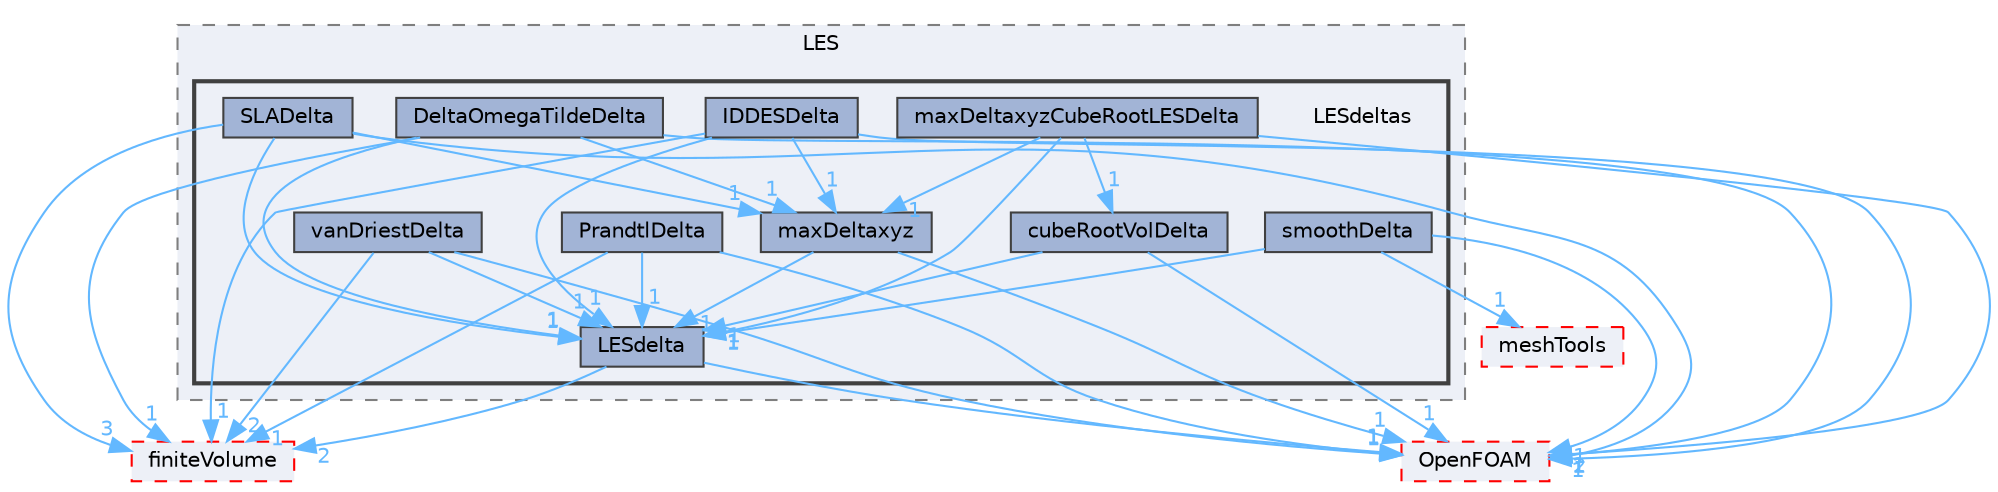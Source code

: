 digraph "src/TurbulenceModels/turbulenceModels/LES/LESdeltas"
{
 // LATEX_PDF_SIZE
  bgcolor="transparent";
  edge [fontname=Helvetica,fontsize=10,labelfontname=Helvetica,labelfontsize=10];
  node [fontname=Helvetica,fontsize=10,shape=box,height=0.2,width=0.4];
  compound=true
  subgraph clusterdir_9fc1e48ca755258281286cef4f8e0bec {
    graph [ bgcolor="#edf0f7", pencolor="grey50", label="LES", fontname=Helvetica,fontsize=10 style="filled,dashed", URL="dir_9fc1e48ca755258281286cef4f8e0bec.html",tooltip=""]
  subgraph clusterdir_3e9d13ce922c8e5657605faa5b84c7a1 {
    graph [ bgcolor="#edf0f7", pencolor="grey25", label="", fontname=Helvetica,fontsize=10 style="filled,bold", URL="dir_3e9d13ce922c8e5657605faa5b84c7a1.html",tooltip=""]
    dir_3e9d13ce922c8e5657605faa5b84c7a1 [shape=plaintext, label="LESdeltas"];
  dir_f096658a53fc6f2704b87740f6c7c926 [label="cubeRootVolDelta", fillcolor="#a2b4d6", color="grey25", style="filled", URL="dir_f096658a53fc6f2704b87740f6c7c926.html",tooltip=""];
  dir_16c03f3854142031a15d2c08aa2bc8b5 [label="DeltaOmegaTildeDelta", fillcolor="#a2b4d6", color="grey25", style="filled", URL="dir_16c03f3854142031a15d2c08aa2bc8b5.html",tooltip=""];
  dir_033281ae6918016c4a70b6356445b423 [label="IDDESDelta", fillcolor="#a2b4d6", color="grey25", style="filled", URL="dir_033281ae6918016c4a70b6356445b423.html",tooltip=""];
  dir_ee7b7e21773ec7c59c22147291714fd1 [label="LESdelta", fillcolor="#a2b4d6", color="grey25", style="filled", URL="dir_ee7b7e21773ec7c59c22147291714fd1.html",tooltip=""];
  dir_de3d5f832c477f845645e97f50857c48 [label="maxDeltaxyz", fillcolor="#a2b4d6", color="grey25", style="filled", URL="dir_de3d5f832c477f845645e97f50857c48.html",tooltip=""];
  dir_83823fe9e9b00dca5f71f062f55e2dc5 [label="maxDeltaxyzCubeRootLESDelta", fillcolor="#a2b4d6", color="grey25", style="filled", URL="dir_83823fe9e9b00dca5f71f062f55e2dc5.html",tooltip=""];
  dir_6a21c5887e7295a07e204b53978ca3d0 [label="PrandtlDelta", fillcolor="#a2b4d6", color="grey25", style="filled", URL="dir_6a21c5887e7295a07e204b53978ca3d0.html",tooltip=""];
  dir_179b443cc10dbfa4435d7d866e449aab [label="SLADelta", fillcolor="#a2b4d6", color="grey25", style="filled", URL="dir_179b443cc10dbfa4435d7d866e449aab.html",tooltip=""];
  dir_7052c1362ebeba0fafad48dad916cc80 [label="smoothDelta", fillcolor="#a2b4d6", color="grey25", style="filled", URL="dir_7052c1362ebeba0fafad48dad916cc80.html",tooltip=""];
  dir_9ba5a534096f23c045e52d0a3e0a4495 [label="vanDriestDelta", fillcolor="#a2b4d6", color="grey25", style="filled", URL="dir_9ba5a534096f23c045e52d0a3e0a4495.html",tooltip=""];
  }
  }
  dir_9bd15774b555cf7259a6fa18f99fe99b [label="finiteVolume", fillcolor="#edf0f7", color="red", style="filled,dashed", URL="dir_9bd15774b555cf7259a6fa18f99fe99b.html",tooltip=""];
  dir_c5473ff19b20e6ec4dfe5c310b3778a8 [label="OpenFOAM", fillcolor="#edf0f7", color="red", style="filled,dashed", URL="dir_c5473ff19b20e6ec4dfe5c310b3778a8.html",tooltip=""];
  dir_ae30ad0bef50cf391b24c614251bb9fd [label="meshTools", fillcolor="#edf0f7", color="red", style="filled,dashed", URL="dir_ae30ad0bef50cf391b24c614251bb9fd.html",tooltip=""];
  dir_f096658a53fc6f2704b87740f6c7c926->dir_c5473ff19b20e6ec4dfe5c310b3778a8 [headlabel="1", labeldistance=1.5 headhref="dir_000738_002695.html" href="dir_000738_002695.html" color="steelblue1" fontcolor="steelblue1"];
  dir_f096658a53fc6f2704b87740f6c7c926->dir_ee7b7e21773ec7c59c22147291714fd1 [headlabel="1", labeldistance=1.5 headhref="dir_000738_002140.html" href="dir_000738_002140.html" color="steelblue1" fontcolor="steelblue1"];
  dir_16c03f3854142031a15d2c08aa2bc8b5->dir_9bd15774b555cf7259a6fa18f99fe99b [headlabel="1", labeldistance=1.5 headhref="dir_000840_001387.html" href="dir_000840_001387.html" color="steelblue1" fontcolor="steelblue1"];
  dir_16c03f3854142031a15d2c08aa2bc8b5->dir_c5473ff19b20e6ec4dfe5c310b3778a8 [headlabel="1", labeldistance=1.5 headhref="dir_000840_002695.html" href="dir_000840_002695.html" color="steelblue1" fontcolor="steelblue1"];
  dir_16c03f3854142031a15d2c08aa2bc8b5->dir_de3d5f832c477f845645e97f50857c48 [headlabel="1", labeldistance=1.5 headhref="dir_000840_002337.html" href="dir_000840_002337.html" color="steelblue1" fontcolor="steelblue1"];
  dir_16c03f3854142031a15d2c08aa2bc8b5->dir_ee7b7e21773ec7c59c22147291714fd1 [headlabel="1", labeldistance=1.5 headhref="dir_000840_002140.html" href="dir_000840_002140.html" color="steelblue1" fontcolor="steelblue1"];
  dir_033281ae6918016c4a70b6356445b423->dir_9bd15774b555cf7259a6fa18f99fe99b [headlabel="1", labeldistance=1.5 headhref="dir_001776_001387.html" href="dir_001776_001387.html" color="steelblue1" fontcolor="steelblue1"];
  dir_033281ae6918016c4a70b6356445b423->dir_c5473ff19b20e6ec4dfe5c310b3778a8 [headlabel="1", labeldistance=1.5 headhref="dir_001776_002695.html" href="dir_001776_002695.html" color="steelblue1" fontcolor="steelblue1"];
  dir_033281ae6918016c4a70b6356445b423->dir_de3d5f832c477f845645e97f50857c48 [headlabel="1", labeldistance=1.5 headhref="dir_001776_002337.html" href="dir_001776_002337.html" color="steelblue1" fontcolor="steelblue1"];
  dir_033281ae6918016c4a70b6356445b423->dir_ee7b7e21773ec7c59c22147291714fd1 [headlabel="1", labeldistance=1.5 headhref="dir_001776_002140.html" href="dir_001776_002140.html" color="steelblue1" fontcolor="steelblue1"];
  dir_ee7b7e21773ec7c59c22147291714fd1->dir_9bd15774b555cf7259a6fa18f99fe99b [headlabel="2", labeldistance=1.5 headhref="dir_002140_001387.html" href="dir_002140_001387.html" color="steelblue1" fontcolor="steelblue1"];
  dir_ee7b7e21773ec7c59c22147291714fd1->dir_c5473ff19b20e6ec4dfe5c310b3778a8 [headlabel="1", labeldistance=1.5 headhref="dir_002140_002695.html" href="dir_002140_002695.html" color="steelblue1" fontcolor="steelblue1"];
  dir_de3d5f832c477f845645e97f50857c48->dir_c5473ff19b20e6ec4dfe5c310b3778a8 [headlabel="1", labeldistance=1.5 headhref="dir_002337_002695.html" href="dir_002337_002695.html" color="steelblue1" fontcolor="steelblue1"];
  dir_de3d5f832c477f845645e97f50857c48->dir_ee7b7e21773ec7c59c22147291714fd1 [headlabel="1", labeldistance=1.5 headhref="dir_002337_002140.html" href="dir_002337_002140.html" color="steelblue1" fontcolor="steelblue1"];
  dir_83823fe9e9b00dca5f71f062f55e2dc5->dir_c5473ff19b20e6ec4dfe5c310b3778a8 [headlabel="1", labeldistance=1.5 headhref="dir_002338_002695.html" href="dir_002338_002695.html" color="steelblue1" fontcolor="steelblue1"];
  dir_83823fe9e9b00dca5f71f062f55e2dc5->dir_de3d5f832c477f845645e97f50857c48 [headlabel="1", labeldistance=1.5 headhref="dir_002338_002337.html" href="dir_002338_002337.html" color="steelblue1" fontcolor="steelblue1"];
  dir_83823fe9e9b00dca5f71f062f55e2dc5->dir_ee7b7e21773ec7c59c22147291714fd1 [headlabel="1", labeldistance=1.5 headhref="dir_002338_002140.html" href="dir_002338_002140.html" color="steelblue1" fontcolor="steelblue1"];
  dir_83823fe9e9b00dca5f71f062f55e2dc5->dir_f096658a53fc6f2704b87740f6c7c926 [headlabel="1", labeldistance=1.5 headhref="dir_002338_000738.html" href="dir_002338_000738.html" color="steelblue1" fontcolor="steelblue1"];
  dir_6a21c5887e7295a07e204b53978ca3d0->dir_9bd15774b555cf7259a6fa18f99fe99b [headlabel="1", labeldistance=1.5 headhref="dir_003031_001387.html" href="dir_003031_001387.html" color="steelblue1" fontcolor="steelblue1"];
  dir_6a21c5887e7295a07e204b53978ca3d0->dir_c5473ff19b20e6ec4dfe5c310b3778a8 [headlabel="1", labeldistance=1.5 headhref="dir_003031_002695.html" href="dir_003031_002695.html" color="steelblue1" fontcolor="steelblue1"];
  dir_6a21c5887e7295a07e204b53978ca3d0->dir_ee7b7e21773ec7c59c22147291714fd1 [headlabel="1", labeldistance=1.5 headhref="dir_003031_002140.html" href="dir_003031_002140.html" color="steelblue1" fontcolor="steelblue1"];
  dir_179b443cc10dbfa4435d7d866e449aab->dir_9bd15774b555cf7259a6fa18f99fe99b [headlabel="3", labeldistance=1.5 headhref="dir_003575_001387.html" href="dir_003575_001387.html" color="steelblue1" fontcolor="steelblue1"];
  dir_179b443cc10dbfa4435d7d866e449aab->dir_c5473ff19b20e6ec4dfe5c310b3778a8 [headlabel="2", labeldistance=1.5 headhref="dir_003575_002695.html" href="dir_003575_002695.html" color="steelblue1" fontcolor="steelblue1"];
  dir_179b443cc10dbfa4435d7d866e449aab->dir_de3d5f832c477f845645e97f50857c48 [headlabel="1", labeldistance=1.5 headhref="dir_003575_002337.html" href="dir_003575_002337.html" color="steelblue1" fontcolor="steelblue1"];
  dir_179b443cc10dbfa4435d7d866e449aab->dir_ee7b7e21773ec7c59c22147291714fd1 [headlabel="1", labeldistance=1.5 headhref="dir_003575_002140.html" href="dir_003575_002140.html" color="steelblue1" fontcolor="steelblue1"];
  dir_7052c1362ebeba0fafad48dad916cc80->dir_ae30ad0bef50cf391b24c614251bb9fd [headlabel="1", labeldistance=1.5 headhref="dir_003598_002382.html" href="dir_003598_002382.html" color="steelblue1" fontcolor="steelblue1"];
  dir_7052c1362ebeba0fafad48dad916cc80->dir_c5473ff19b20e6ec4dfe5c310b3778a8 [headlabel="1", labeldistance=1.5 headhref="dir_003598_002695.html" href="dir_003598_002695.html" color="steelblue1" fontcolor="steelblue1"];
  dir_7052c1362ebeba0fafad48dad916cc80->dir_ee7b7e21773ec7c59c22147291714fd1 [headlabel="1", labeldistance=1.5 headhref="dir_003598_002140.html" href="dir_003598_002140.html" color="steelblue1" fontcolor="steelblue1"];
  dir_9ba5a534096f23c045e52d0a3e0a4495->dir_9bd15774b555cf7259a6fa18f99fe99b [headlabel="2", labeldistance=1.5 headhref="dir_004249_001387.html" href="dir_004249_001387.html" color="steelblue1" fontcolor="steelblue1"];
  dir_9ba5a534096f23c045e52d0a3e0a4495->dir_c5473ff19b20e6ec4dfe5c310b3778a8 [headlabel="1", labeldistance=1.5 headhref="dir_004249_002695.html" href="dir_004249_002695.html" color="steelblue1" fontcolor="steelblue1"];
  dir_9ba5a534096f23c045e52d0a3e0a4495->dir_ee7b7e21773ec7c59c22147291714fd1 [headlabel="1", labeldistance=1.5 headhref="dir_004249_002140.html" href="dir_004249_002140.html" color="steelblue1" fontcolor="steelblue1"];
}
